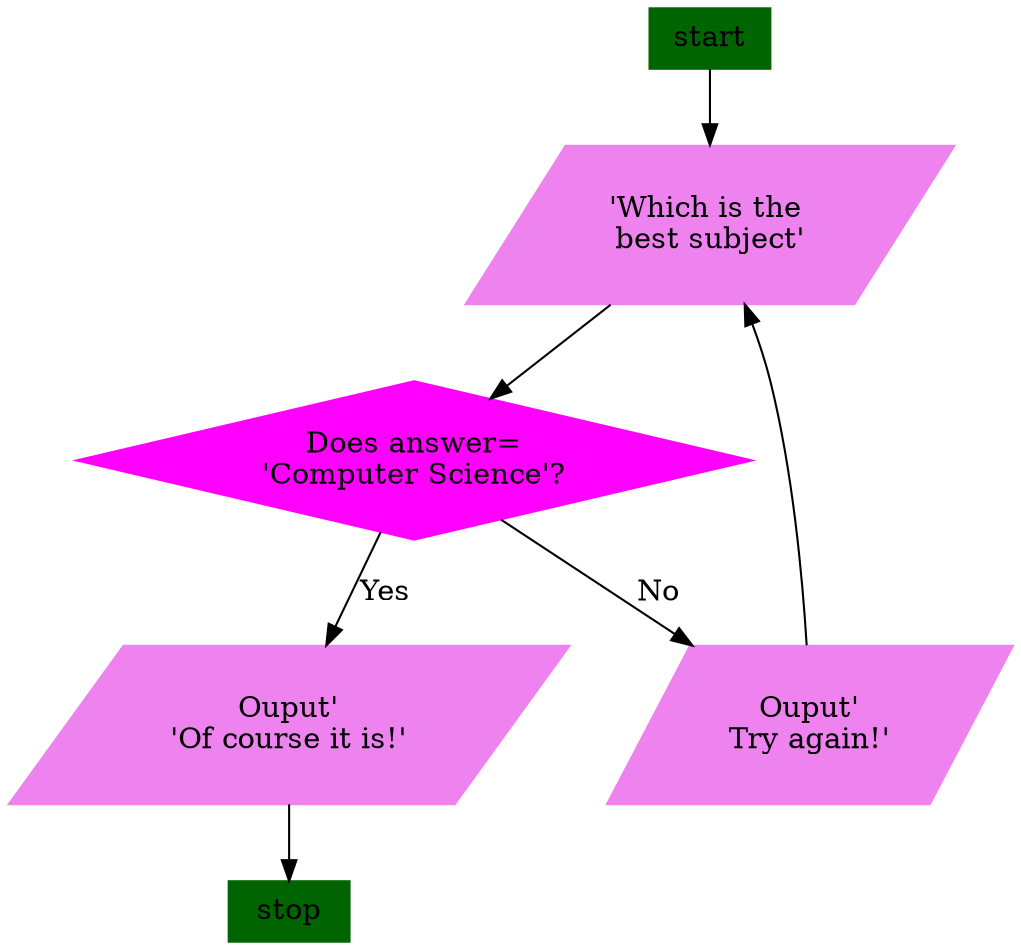 digraph H{
start[shape="box",height="0.4",width="0.8",label="start",style="filled",color="darkgreen"];
rhom2[shape="parallelogram",height="0.05",width="0.05",color="violet",style="filled",label="\'Which is the \nbest subject\'"];
rhom3[shape="diamond",height="0.05",width="0.05",color="magenta",style="filled",label="Does answer=\n\'Computer Science\'?"];
rhom4[shape="parallelogram",height="0.05",width="0.05",color="violet",style="filled",label="Ouput\'\n\'Of course it is!'"];
rhom5[shape="parallelogram",height="0.05",width="0.05",color="violet",style="filled",label="Ouput\'\n\Try again!'"];
stop[shape="box",height="0.4",width="0.8",label="stop",style="filled",color="darkgreen"];

start->rhom2;
rhom2->rhom3;
rhom3->rhom4[label="Yes"];
rhom3->rhom5[label="No"];
rhom5->rhom2;
rhom4->stop;
}
